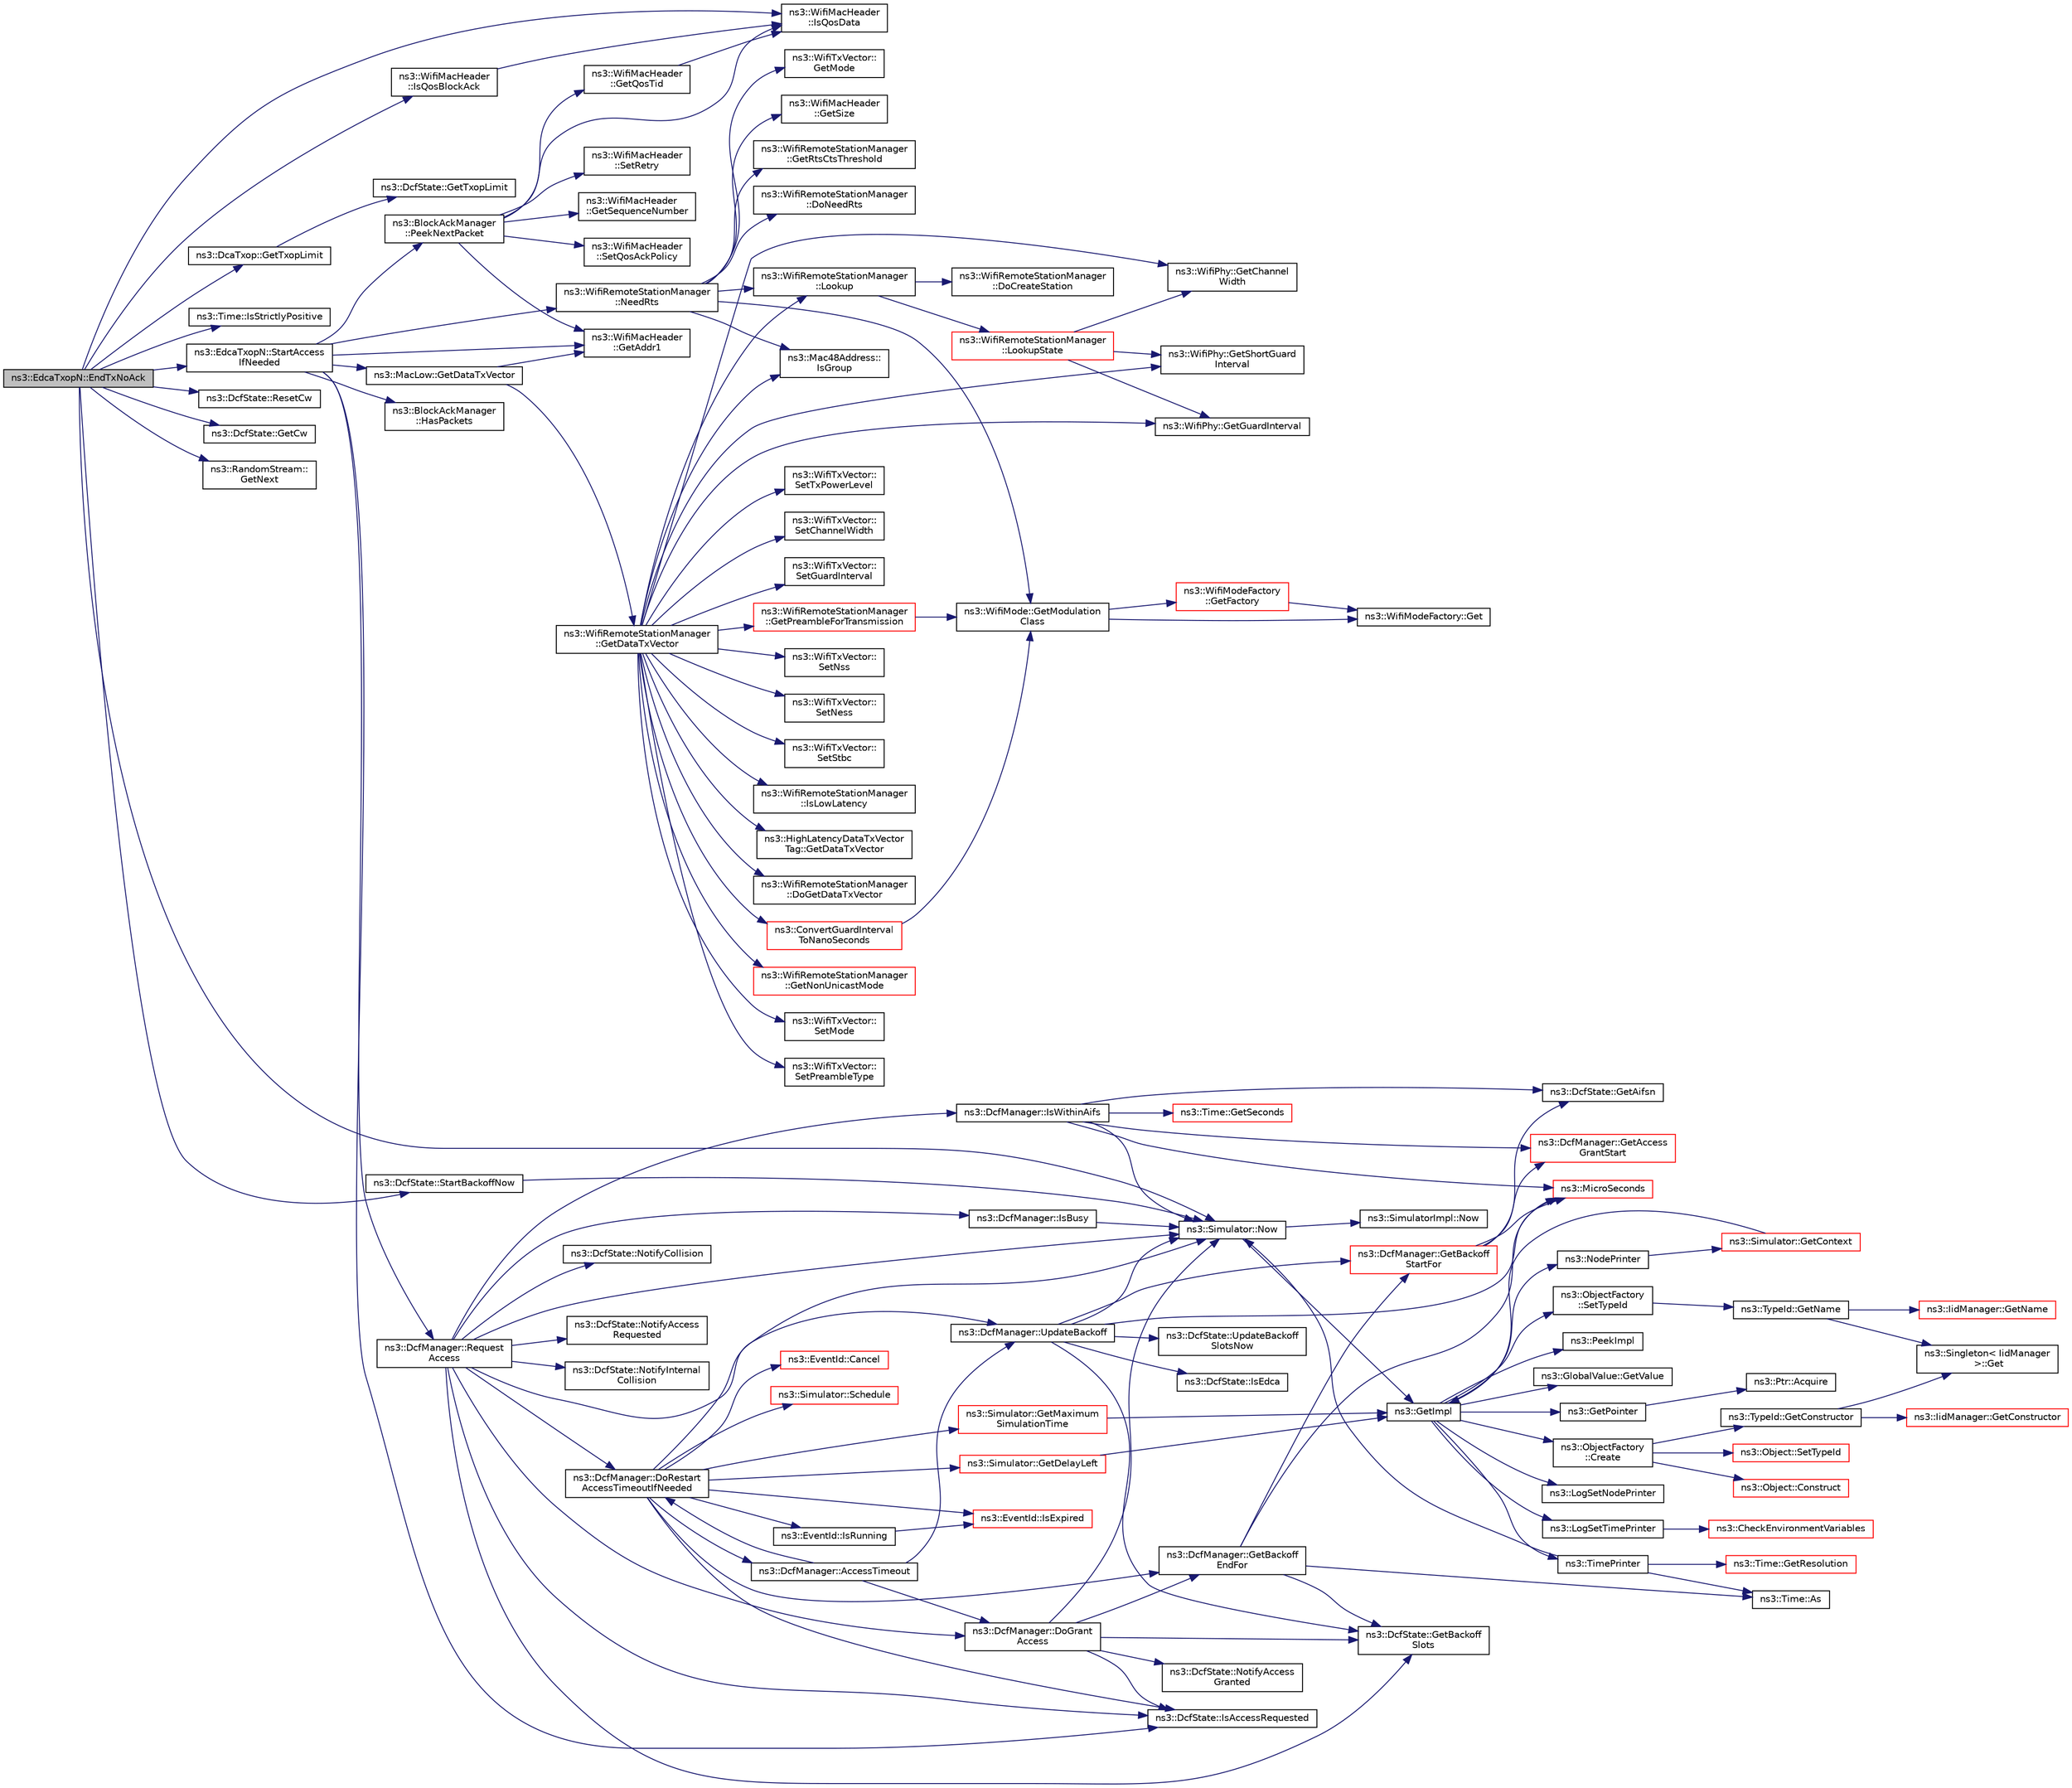 digraph "ns3::EdcaTxopN::EndTxNoAck"
{
  edge [fontname="Helvetica",fontsize="10",labelfontname="Helvetica",labelfontsize="10"];
  node [fontname="Helvetica",fontsize="10",shape=record];
  rankdir="LR";
  Node1 [label="ns3::EdcaTxopN::EndTxNoAck",height=0.2,width=0.4,color="black", fillcolor="grey75", style="filled", fontcolor="black"];
  Node1 -> Node2 [color="midnightblue",fontsize="10",style="solid"];
  Node2 [label="ns3::WifiMacHeader\l::IsQosData",height=0.2,width=0.4,color="black", fillcolor="white", style="filled",URL="$d2/d9b/classns3_1_1WifiMacHeader.html#a922e8c2b26023f2627ea19d9c4f4738b"];
  Node1 -> Node3 [color="midnightblue",fontsize="10",style="solid"];
  Node3 [label="ns3::WifiMacHeader\l::IsQosBlockAck",height=0.2,width=0.4,color="black", fillcolor="white", style="filled",URL="$d2/d9b/classns3_1_1WifiMacHeader.html#aaa152fcd66b795ee978cf48264b2c57e"];
  Node3 -> Node2 [color="midnightblue",fontsize="10",style="solid"];
  Node1 -> Node4 [color="midnightblue",fontsize="10",style="solid"];
  Node4 [label="ns3::DcaTxop::GetTxopLimit",height=0.2,width=0.4,color="black", fillcolor="white", style="filled",URL="$d3/d74/classns3_1_1DcaTxop.html#a0ccd95b29f66c25d0c1baf5437f90fcf"];
  Node4 -> Node5 [color="midnightblue",fontsize="10",style="solid"];
  Node5 [label="ns3::DcfState::GetTxopLimit",height=0.2,width=0.4,color="black", fillcolor="white", style="filled",URL="$df/dde/classns3_1_1DcfState.html#a12990c816a66d163a9ab86fc1e2d1b8a"];
  Node1 -> Node6 [color="midnightblue",fontsize="10",style="solid"];
  Node6 [label="ns3::Time::IsStrictlyPositive",height=0.2,width=0.4,color="black", fillcolor="white", style="filled",URL="$dc/d04/classns3_1_1Time.html#a725fcbc267127acfac451f9026c190c6"];
  Node1 -> Node7 [color="midnightblue",fontsize="10",style="solid"];
  Node7 [label="ns3::Simulator::Now",height=0.2,width=0.4,color="black", fillcolor="white", style="filled",URL="$d7/deb/classns3_1_1Simulator.html#ac3178fa975b419f7875e7105be122800"];
  Node7 -> Node8 [color="midnightblue",fontsize="10",style="solid"];
  Node8 [label="ns3::GetImpl",height=0.2,width=0.4,color="black", fillcolor="white", style="filled",URL="$d4/d8b/group__simulator.html#ga42eb4eddad41528d4d99794a3dae3fd0",tooltip="Get the SimulatorImpl singleton. "];
  Node8 -> Node9 [color="midnightblue",fontsize="10",style="solid"];
  Node9 [label="ns3::PeekImpl",height=0.2,width=0.4,color="black", fillcolor="white", style="filled",URL="$d4/d8b/group__simulator.html#ga233c5c38de117e4e4a5a9cd168694792",tooltip="Get the static SimulatorImpl instance. "];
  Node8 -> Node10 [color="midnightblue",fontsize="10",style="solid"];
  Node10 [label="ns3::GlobalValue::GetValue",height=0.2,width=0.4,color="black", fillcolor="white", style="filled",URL="$dc/d02/classns3_1_1GlobalValue.html#aa33773cb952ba3c285a03ae2c4769b84"];
  Node8 -> Node11 [color="midnightblue",fontsize="10",style="solid"];
  Node11 [label="ns3::ObjectFactory\l::SetTypeId",height=0.2,width=0.4,color="black", fillcolor="white", style="filled",URL="$d5/d0d/classns3_1_1ObjectFactory.html#a77dcd099064038a1eb7a6b8251229ec3"];
  Node11 -> Node12 [color="midnightblue",fontsize="10",style="solid"];
  Node12 [label="ns3::TypeId::GetName",height=0.2,width=0.4,color="black", fillcolor="white", style="filled",URL="$d6/d11/classns3_1_1TypeId.html#aa3c41c79ae428b3cb396a9c6bb3ef314"];
  Node12 -> Node13 [color="midnightblue",fontsize="10",style="solid"];
  Node13 [label="ns3::Singleton\< IidManager\l \>::Get",height=0.2,width=0.4,color="black", fillcolor="white", style="filled",URL="$d8/d77/classns3_1_1Singleton.html#a80a2cd3c25a27ea72add7a9f7a141ffa"];
  Node12 -> Node14 [color="midnightblue",fontsize="10",style="solid"];
  Node14 [label="ns3::IidManager::GetName",height=0.2,width=0.4,color="red", fillcolor="white", style="filled",URL="$d4/d1c/classns3_1_1IidManager.html#a5d68d0f0f44594dcdec239dbdb5bf53c"];
  Node8 -> Node15 [color="midnightblue",fontsize="10",style="solid"];
  Node15 [label="ns3::GetPointer",height=0.2,width=0.4,color="black", fillcolor="white", style="filled",URL="$d7/d2e/namespacens3.html#ab4e173cdfd43d17c1a40d5348510a670"];
  Node15 -> Node16 [color="midnightblue",fontsize="10",style="solid"];
  Node16 [label="ns3::Ptr::Acquire",height=0.2,width=0.4,color="black", fillcolor="white", style="filled",URL="$dc/d90/classns3_1_1Ptr.html#a9579b15e8c42dcdff5869d9d987562fb"];
  Node8 -> Node17 [color="midnightblue",fontsize="10",style="solid"];
  Node17 [label="ns3::ObjectFactory\l::Create",height=0.2,width=0.4,color="black", fillcolor="white", style="filled",URL="$d5/d0d/classns3_1_1ObjectFactory.html#a18152e93f0a6fe184ed7300cb31e9896"];
  Node17 -> Node18 [color="midnightblue",fontsize="10",style="solid"];
  Node18 [label="ns3::TypeId::GetConstructor",height=0.2,width=0.4,color="black", fillcolor="white", style="filled",URL="$d6/d11/classns3_1_1TypeId.html#ad9b0bc71ee7593a1ff23ff8d53938e95"];
  Node18 -> Node13 [color="midnightblue",fontsize="10",style="solid"];
  Node18 -> Node19 [color="midnightblue",fontsize="10",style="solid"];
  Node19 [label="ns3::IidManager::GetConstructor",height=0.2,width=0.4,color="red", fillcolor="white", style="filled",URL="$d4/d1c/classns3_1_1IidManager.html#ab10b30abe7efc5456b7930aab8638280"];
  Node17 -> Node20 [color="midnightblue",fontsize="10",style="solid"];
  Node20 [label="ns3::Object::SetTypeId",height=0.2,width=0.4,color="red", fillcolor="white", style="filled",URL="$d9/d77/classns3_1_1Object.html#a19b1ebd8ec8fe404845e665880a6c5ad"];
  Node17 -> Node21 [color="midnightblue",fontsize="10",style="solid"];
  Node21 [label="ns3::Object::Construct",height=0.2,width=0.4,color="red", fillcolor="white", style="filled",URL="$d9/d77/classns3_1_1Object.html#a636e8411dc5228771f45c9b805d348fa"];
  Node8 -> Node22 [color="midnightblue",fontsize="10",style="solid"];
  Node22 [label="ns3::LogSetTimePrinter",height=0.2,width=0.4,color="black", fillcolor="white", style="filled",URL="$d7/d2e/namespacens3.html#acf6a1749b3febc5a6a5b2b8620138d80"];
  Node22 -> Node23 [color="midnightblue",fontsize="10",style="solid"];
  Node23 [label="ns3::CheckEnvironmentVariables",height=0.2,width=0.4,color="red", fillcolor="white", style="filled",URL="$d8/dff/group__logging.html#gacdc0bdeb2d8a90089d4fb09c4b8569ff"];
  Node8 -> Node24 [color="midnightblue",fontsize="10",style="solid"];
  Node24 [label="ns3::TimePrinter",height=0.2,width=0.4,color="black", fillcolor="white", style="filled",URL="$d8/dff/group__logging.html#gaaad3642e8247a056cd83001d805b0812"];
  Node24 -> Node25 [color="midnightblue",fontsize="10",style="solid"];
  Node25 [label="ns3::Time::GetResolution",height=0.2,width=0.4,color="red", fillcolor="white", style="filled",URL="$dc/d04/classns3_1_1Time.html#a1444f0f08b5e19f031157609e32fcf98"];
  Node24 -> Node7 [color="midnightblue",fontsize="10",style="solid"];
  Node24 -> Node26 [color="midnightblue",fontsize="10",style="solid"];
  Node26 [label="ns3::Time::As",height=0.2,width=0.4,color="black", fillcolor="white", style="filled",URL="$dc/d04/classns3_1_1Time.html#a0bb1110638ce9938248bd07865a328ab"];
  Node8 -> Node27 [color="midnightblue",fontsize="10",style="solid"];
  Node27 [label="ns3::LogSetNodePrinter",height=0.2,width=0.4,color="black", fillcolor="white", style="filled",URL="$d7/d2e/namespacens3.html#aa6e659ca357c8309352fa0f146793810"];
  Node8 -> Node28 [color="midnightblue",fontsize="10",style="solid"];
  Node28 [label="ns3::NodePrinter",height=0.2,width=0.4,color="black", fillcolor="white", style="filled",URL="$d8/dff/group__logging.html#gaaffbf70ff3766cd62b8bbd9b140d2a1b"];
  Node28 -> Node29 [color="midnightblue",fontsize="10",style="solid"];
  Node29 [label="ns3::Simulator::GetContext",height=0.2,width=0.4,color="red", fillcolor="white", style="filled",URL="$d7/deb/classns3_1_1Simulator.html#a8514b74ee2c42916b351b33c4a963bb0"];
  Node29 -> Node8 [color="midnightblue",fontsize="10",style="solid"];
  Node7 -> Node30 [color="midnightblue",fontsize="10",style="solid"];
  Node30 [label="ns3::SimulatorImpl::Now",height=0.2,width=0.4,color="black", fillcolor="white", style="filled",URL="$d2/d19/classns3_1_1SimulatorImpl.html#aa516c50060846adc6fd316e83ef0797c"];
  Node1 -> Node31 [color="midnightblue",fontsize="10",style="solid"];
  Node31 [label="ns3::DcfState::ResetCw",height=0.2,width=0.4,color="black", fillcolor="white", style="filled",URL="$df/dde/classns3_1_1DcfState.html#ad40c89a598811d9dc88d6270b9d21e4f"];
  Node1 -> Node32 [color="midnightblue",fontsize="10",style="solid"];
  Node32 [label="ns3::DcfState::GetCw",height=0.2,width=0.4,color="black", fillcolor="white", style="filled",URL="$df/dde/classns3_1_1DcfState.html#a52aa14ed91f6ea7b137c4cd6cc2cd6ee"];
  Node1 -> Node33 [color="midnightblue",fontsize="10",style="solid"];
  Node33 [label="ns3::RandomStream::\lGetNext",height=0.2,width=0.4,color="black", fillcolor="white", style="filled",URL="$d2/d52/classns3_1_1RandomStream.html#a29375dd4bbb99a20fb297ca355d5811a"];
  Node1 -> Node34 [color="midnightblue",fontsize="10",style="solid"];
  Node34 [label="ns3::DcfState::StartBackoffNow",height=0.2,width=0.4,color="black", fillcolor="white", style="filled",URL="$df/dde/classns3_1_1DcfState.html#a687e3238b35778b630557bf0e1636dba"];
  Node34 -> Node7 [color="midnightblue",fontsize="10",style="solid"];
  Node1 -> Node35 [color="midnightblue",fontsize="10",style="solid"];
  Node35 [label="ns3::EdcaTxopN::StartAccess\lIfNeeded",height=0.2,width=0.4,color="black", fillcolor="white", style="filled",URL="$dc/db8/classns3_1_1EdcaTxopN.html#a28a7052f217ed15058697197350d9801"];
  Node35 -> Node36 [color="midnightblue",fontsize="10",style="solid"];
  Node36 [label="ns3::BlockAckManager\l::HasPackets",height=0.2,width=0.4,color="black", fillcolor="white", style="filled",URL="$d5/dec/classns3_1_1BlockAckManager.html#aa4d33e4f453efea9967dc2ebb7142210"];
  Node35 -> Node37 [color="midnightblue",fontsize="10",style="solid"];
  Node37 [label="ns3::DcfState::IsAccessRequested",height=0.2,width=0.4,color="black", fillcolor="white", style="filled",URL="$df/dde/classns3_1_1DcfState.html#a1a9959645698b0f3d65902b0e382cfa2"];
  Node35 -> Node38 [color="midnightblue",fontsize="10",style="solid"];
  Node38 [label="ns3::BlockAckManager\l::PeekNextPacket",height=0.2,width=0.4,color="black", fillcolor="white", style="filled",URL="$d5/dec/classns3_1_1BlockAckManager.html#a27160e30a1652c3a2cf4c0fca44f4166"];
  Node38 -> Node39 [color="midnightblue",fontsize="10",style="solid"];
  Node39 [label="ns3::WifiMacHeader\l::SetRetry",height=0.2,width=0.4,color="black", fillcolor="white", style="filled",URL="$d2/d9b/classns3_1_1WifiMacHeader.html#a885db0be16b199a3e40388c0a70f2f99"];
  Node38 -> Node2 [color="midnightblue",fontsize="10",style="solid"];
  Node38 -> Node40 [color="midnightblue",fontsize="10",style="solid"];
  Node40 [label="ns3::WifiMacHeader\l::GetQosTid",height=0.2,width=0.4,color="black", fillcolor="white", style="filled",URL="$d2/d9b/classns3_1_1WifiMacHeader.html#a2b3faf14ac0d16a29729a2336afd7662"];
  Node40 -> Node2 [color="midnightblue",fontsize="10",style="solid"];
  Node38 -> Node41 [color="midnightblue",fontsize="10",style="solid"];
  Node41 [label="ns3::WifiMacHeader\l::GetAddr1",height=0.2,width=0.4,color="black", fillcolor="white", style="filled",URL="$d2/d9b/classns3_1_1WifiMacHeader.html#a5ddcfd82e7c5a17ffea5be9246544530"];
  Node38 -> Node42 [color="midnightblue",fontsize="10",style="solid"];
  Node42 [label="ns3::WifiMacHeader\l::GetSequenceNumber",height=0.2,width=0.4,color="black", fillcolor="white", style="filled",URL="$d2/d9b/classns3_1_1WifiMacHeader.html#aa202a29c2d6aebe9b3d589e58cbd17bb"];
  Node38 -> Node43 [color="midnightblue",fontsize="10",style="solid"];
  Node43 [label="ns3::WifiMacHeader\l::SetQosAckPolicy",height=0.2,width=0.4,color="black", fillcolor="white", style="filled",URL="$d2/d9b/classns3_1_1WifiMacHeader.html#a0f884f7997eaf10238ad3c2367332e82"];
  Node35 -> Node44 [color="midnightblue",fontsize="10",style="solid"];
  Node44 [label="ns3::WifiRemoteStationManager\l::NeedRts",height=0.2,width=0.4,color="black", fillcolor="white", style="filled",URL="$d6/d65/classns3_1_1WifiRemoteStationManager.html#a1552c041e2344e355e9a28859054db27"];
  Node44 -> Node45 [color="midnightblue",fontsize="10",style="solid"];
  Node45 [label="ns3::WifiTxVector::\lGetMode",height=0.2,width=0.4,color="black", fillcolor="white", style="filled",URL="$d0/d58/classns3_1_1WifiTxVector.html#a497b1f11cad4b8b26251dfa07c9ad1d6"];
  Node44 -> Node46 [color="midnightblue",fontsize="10",style="solid"];
  Node46 [label="ns3::Mac48Address::\lIsGroup",height=0.2,width=0.4,color="black", fillcolor="white", style="filled",URL="$db/dee/classns3_1_1Mac48Address.html#ae191b13b8ecd9d138c2301483ab826e8"];
  Node44 -> Node47 [color="midnightblue",fontsize="10",style="solid"];
  Node47 [label="ns3::WifiMode::GetModulation\lClass",height=0.2,width=0.4,color="black", fillcolor="white", style="filled",URL="$d5/d56/classns3_1_1WifiMode.html#a7941cd2a0bc8d2ba68ba6a12c7e2c42a"];
  Node47 -> Node48 [color="midnightblue",fontsize="10",style="solid"];
  Node48 [label="ns3::WifiModeFactory\l::GetFactory",height=0.2,width=0.4,color="red", fillcolor="white", style="filled",URL="$d2/dcd/classns3_1_1WifiModeFactory.html#a9c6f695d733355dee8d74bd1709868fc"];
  Node48 -> Node49 [color="midnightblue",fontsize="10",style="solid"];
  Node49 [label="ns3::WifiModeFactory::Get",height=0.2,width=0.4,color="black", fillcolor="white", style="filled",URL="$d2/dcd/classns3_1_1WifiModeFactory.html#a3086868810ff4347e31c63027726f544"];
  Node47 -> Node49 [color="midnightblue",fontsize="10",style="solid"];
  Node44 -> Node50 [color="midnightblue",fontsize="10",style="solid"];
  Node50 [label="ns3::WifiMacHeader\l::GetSize",height=0.2,width=0.4,color="black", fillcolor="white", style="filled",URL="$d2/d9b/classns3_1_1WifiMacHeader.html#ac9bc562c4b257b464c96cfdf7d7becdf"];
  Node44 -> Node51 [color="midnightblue",fontsize="10",style="solid"];
  Node51 [label="ns3::WifiRemoteStationManager\l::GetRtsCtsThreshold",height=0.2,width=0.4,color="black", fillcolor="white", style="filled",URL="$d6/d65/classns3_1_1WifiRemoteStationManager.html#a0b75b7a9caa37975939cf718442a2330"];
  Node44 -> Node52 [color="midnightblue",fontsize="10",style="solid"];
  Node52 [label="ns3::WifiRemoteStationManager\l::DoNeedRts",height=0.2,width=0.4,color="black", fillcolor="white", style="filled",URL="$d6/d65/classns3_1_1WifiRemoteStationManager.html#a801d336a9e8666df323cf4ea13055001"];
  Node44 -> Node53 [color="midnightblue",fontsize="10",style="solid"];
  Node53 [label="ns3::WifiRemoteStationManager\l::Lookup",height=0.2,width=0.4,color="black", fillcolor="white", style="filled",URL="$d6/d65/classns3_1_1WifiRemoteStationManager.html#a30e6f16aff4b23cec95e3086faad7983"];
  Node53 -> Node54 [color="midnightblue",fontsize="10",style="solid"];
  Node54 [label="ns3::WifiRemoteStationManager\l::LookupState",height=0.2,width=0.4,color="red", fillcolor="white", style="filled",URL="$d6/d65/classns3_1_1WifiRemoteStationManager.html#aa92633f587338f32789e9210c82c6815"];
  Node54 -> Node55 [color="midnightblue",fontsize="10",style="solid"];
  Node55 [label="ns3::WifiPhy::GetChannel\lWidth",height=0.2,width=0.4,color="black", fillcolor="white", style="filled",URL="$d6/d5a/classns3_1_1WifiPhy.html#a4a5d5009b3b3308f2baeed42a2007189"];
  Node54 -> Node56 [color="midnightblue",fontsize="10",style="solid"];
  Node56 [label="ns3::WifiPhy::GetShortGuard\lInterval",height=0.2,width=0.4,color="black", fillcolor="white", style="filled",URL="$d6/d5a/classns3_1_1WifiPhy.html#ae907e448ace9df4d647c8f97bbec23fc"];
  Node54 -> Node57 [color="midnightblue",fontsize="10",style="solid"];
  Node57 [label="ns3::WifiPhy::GetGuardInterval",height=0.2,width=0.4,color="black", fillcolor="white", style="filled",URL="$d6/d5a/classns3_1_1WifiPhy.html#adb22fbf368dfbf0864f08319d8fcb86e"];
  Node53 -> Node58 [color="midnightblue",fontsize="10",style="solid"];
  Node58 [label="ns3::WifiRemoteStationManager\l::DoCreateStation",height=0.2,width=0.4,color="black", fillcolor="white", style="filled",URL="$d6/d65/classns3_1_1WifiRemoteStationManager.html#a63dfc98d85d14b9e6b6314c7648c6a7d"];
  Node35 -> Node41 [color="midnightblue",fontsize="10",style="solid"];
  Node35 -> Node59 [color="midnightblue",fontsize="10",style="solid"];
  Node59 [label="ns3::MacLow::GetDataTxVector",height=0.2,width=0.4,color="black", fillcolor="white", style="filled",URL="$d3/da6/classns3_1_1MacLow.html#a04bad04eade9ff1de0940b01c5bcf514"];
  Node59 -> Node41 [color="midnightblue",fontsize="10",style="solid"];
  Node59 -> Node60 [color="midnightblue",fontsize="10",style="solid"];
  Node60 [label="ns3::WifiRemoteStationManager\l::GetDataTxVector",height=0.2,width=0.4,color="black", fillcolor="white", style="filled",URL="$d6/d65/classns3_1_1WifiRemoteStationManager.html#ad81efbe48611977c8cea482721fd823b"];
  Node60 -> Node46 [color="midnightblue",fontsize="10",style="solid"];
  Node60 -> Node61 [color="midnightblue",fontsize="10",style="solid"];
  Node61 [label="ns3::WifiRemoteStationManager\l::GetNonUnicastMode",height=0.2,width=0.4,color="red", fillcolor="white", style="filled",URL="$d6/d65/classns3_1_1WifiRemoteStationManager.html#aafc2c1d9f4f8ee7763e298aec352e67b"];
  Node60 -> Node62 [color="midnightblue",fontsize="10",style="solid"];
  Node62 [label="ns3::WifiTxVector::\lSetMode",height=0.2,width=0.4,color="black", fillcolor="white", style="filled",URL="$d0/d58/classns3_1_1WifiTxVector.html#af39f17fec348c22f8c963bcb6bb5fc53"];
  Node60 -> Node63 [color="midnightblue",fontsize="10",style="solid"];
  Node63 [label="ns3::WifiTxVector::\lSetPreambleType",height=0.2,width=0.4,color="black", fillcolor="white", style="filled",URL="$d0/d58/classns3_1_1WifiTxVector.html#afa5117513e1a7bfa717c3d7556192525"];
  Node60 -> Node64 [color="midnightblue",fontsize="10",style="solid"];
  Node64 [label="ns3::WifiRemoteStationManager\l::GetPreambleForTransmission",height=0.2,width=0.4,color="red", fillcolor="white", style="filled",URL="$d6/d65/classns3_1_1WifiRemoteStationManager.html#a0f44967cbd7488baada4802ebc642110"];
  Node64 -> Node47 [color="midnightblue",fontsize="10",style="solid"];
  Node60 -> Node65 [color="midnightblue",fontsize="10",style="solid"];
  Node65 [label="ns3::WifiTxVector::\lSetTxPowerLevel",height=0.2,width=0.4,color="black", fillcolor="white", style="filled",URL="$d0/d58/classns3_1_1WifiTxVector.html#a25743cd89a5cb95ec22a9e584fa044f3"];
  Node60 -> Node66 [color="midnightblue",fontsize="10",style="solid"];
  Node66 [label="ns3::WifiTxVector::\lSetChannelWidth",height=0.2,width=0.4,color="black", fillcolor="white", style="filled",URL="$d0/d58/classns3_1_1WifiTxVector.html#a0af265bb9df36ba4012847160a23741d"];
  Node60 -> Node55 [color="midnightblue",fontsize="10",style="solid"];
  Node60 -> Node67 [color="midnightblue",fontsize="10",style="solid"];
  Node67 [label="ns3::WifiTxVector::\lSetGuardInterval",height=0.2,width=0.4,color="black", fillcolor="white", style="filled",URL="$d0/d58/classns3_1_1WifiTxVector.html#a40280b31baf8d7cef1a7234715969d06"];
  Node60 -> Node68 [color="midnightblue",fontsize="10",style="solid"];
  Node68 [label="ns3::ConvertGuardInterval\lToNanoSeconds",height=0.2,width=0.4,color="red", fillcolor="white", style="filled",URL="$d7/d2e/namespacens3.html#a55676b01ef86544fd12cc854f9a32b2b"];
  Node68 -> Node47 [color="midnightblue",fontsize="10",style="solid"];
  Node60 -> Node56 [color="midnightblue",fontsize="10",style="solid"];
  Node60 -> Node57 [color="midnightblue",fontsize="10",style="solid"];
  Node60 -> Node69 [color="midnightblue",fontsize="10",style="solid"];
  Node69 [label="ns3::WifiTxVector::\lSetNss",height=0.2,width=0.4,color="black", fillcolor="white", style="filled",URL="$d0/d58/classns3_1_1WifiTxVector.html#af6b333491a8b20c064d8d1ad35381194"];
  Node60 -> Node70 [color="midnightblue",fontsize="10",style="solid"];
  Node70 [label="ns3::WifiTxVector::\lSetNess",height=0.2,width=0.4,color="black", fillcolor="white", style="filled",URL="$d0/d58/classns3_1_1WifiTxVector.html#a0402388fb5dc590075a4560daf294bf3"];
  Node60 -> Node71 [color="midnightblue",fontsize="10",style="solid"];
  Node71 [label="ns3::WifiTxVector::\lSetStbc",height=0.2,width=0.4,color="black", fillcolor="white", style="filled",URL="$d0/d58/classns3_1_1WifiTxVector.html#a03db79f733c3f5d36c1816f43eebe62a"];
  Node60 -> Node72 [color="midnightblue",fontsize="10",style="solid"];
  Node72 [label="ns3::WifiRemoteStationManager\l::IsLowLatency",height=0.2,width=0.4,color="black", fillcolor="white", style="filled",URL="$d6/d65/classns3_1_1WifiRemoteStationManager.html#a3b5ae71dce8e994b493ddfdb1d2f57f6"];
  Node60 -> Node73 [color="midnightblue",fontsize="10",style="solid"];
  Node73 [label="ns3::HighLatencyDataTxVector\lTag::GetDataTxVector",height=0.2,width=0.4,color="black", fillcolor="white", style="filled",URL="$db/dd4/classns3_1_1HighLatencyDataTxVectorTag.html#a08b0ea7153943b319d8fe5c1a9f3aef8"];
  Node60 -> Node74 [color="midnightblue",fontsize="10",style="solid"];
  Node74 [label="ns3::WifiRemoteStationManager\l::DoGetDataTxVector",height=0.2,width=0.4,color="black", fillcolor="white", style="filled",URL="$d6/d65/classns3_1_1WifiRemoteStationManager.html#a5a6b2bfcd4959da43c54f0072bd01202"];
  Node60 -> Node53 [color="midnightblue",fontsize="10",style="solid"];
  Node35 -> Node75 [color="midnightblue",fontsize="10",style="solid"];
  Node75 [label="ns3::DcfManager::Request\lAccess",height=0.2,width=0.4,color="black", fillcolor="white", style="filled",URL="$de/d60/classns3_1_1DcfManager.html#a34f321cc7651b9bc9ac254af83521363"];
  Node75 -> Node76 [color="midnightblue",fontsize="10",style="solid"];
  Node76 [label="ns3::DcfManager::UpdateBackoff",height=0.2,width=0.4,color="black", fillcolor="white", style="filled",URL="$de/d60/classns3_1_1DcfManager.html#a8fb01b9608eeab857a38935045fd98b8"];
  Node76 -> Node77 [color="midnightblue",fontsize="10",style="solid"];
  Node77 [label="ns3::DcfManager::GetBackoff\lStartFor",height=0.2,width=0.4,color="red", fillcolor="white", style="filled",URL="$de/d60/classns3_1_1DcfManager.html#a2c9e42c87d864900d9b1b0b76ea1c2ea"];
  Node77 -> Node78 [color="midnightblue",fontsize="10",style="solid"];
  Node78 [label="ns3::DcfManager::GetAccess\lGrantStart",height=0.2,width=0.4,color="red", fillcolor="white", style="filled",URL="$de/d60/classns3_1_1DcfManager.html#a6d98325e441871874382b63ee2674de3"];
  Node77 -> Node79 [color="midnightblue",fontsize="10",style="solid"];
  Node79 [label="ns3::MicroSeconds",height=0.2,width=0.4,color="red", fillcolor="white", style="filled",URL="$d1/dec/group__timecivil.html#ga17465a639c8d1464e76538afdd78a9f0"];
  Node77 -> Node80 [color="midnightblue",fontsize="10",style="solid"];
  Node80 [label="ns3::DcfState::GetAifsn",height=0.2,width=0.4,color="black", fillcolor="white", style="filled",URL="$df/dde/classns3_1_1DcfState.html#ad33189714372036a6bfee6c3dfc1bacb"];
  Node76 -> Node7 [color="midnightblue",fontsize="10",style="solid"];
  Node76 -> Node81 [color="midnightblue",fontsize="10",style="solid"];
  Node81 [label="ns3::DcfState::IsEdca",height=0.2,width=0.4,color="black", fillcolor="white", style="filled",URL="$df/dde/classns3_1_1DcfState.html#a850a3c673f0af61d0a5276a48db94eb7"];
  Node76 -> Node82 [color="midnightblue",fontsize="10",style="solid"];
  Node82 [label="ns3::DcfState::GetBackoff\lSlots",height=0.2,width=0.4,color="black", fillcolor="white", style="filled",URL="$df/dde/classns3_1_1DcfState.html#a8dcc74fcb8e2599d90eec9878db4015a"];
  Node76 -> Node79 [color="midnightblue",fontsize="10",style="solid"];
  Node76 -> Node83 [color="midnightblue",fontsize="10",style="solid"];
  Node83 [label="ns3::DcfState::UpdateBackoff\lSlotsNow",height=0.2,width=0.4,color="black", fillcolor="white", style="filled",URL="$df/dde/classns3_1_1DcfState.html#a29a5e7f09f98e5ac38d83d6341d71e1c"];
  Node75 -> Node37 [color="midnightblue",fontsize="10",style="solid"];
  Node75 -> Node84 [color="midnightblue",fontsize="10",style="solid"];
  Node84 [label="ns3::DcfState::NotifyAccess\lRequested",height=0.2,width=0.4,color="black", fillcolor="white", style="filled",URL="$df/dde/classns3_1_1DcfState.html#aed43f8911743ab0120fd262832879299"];
  Node75 -> Node7 [color="midnightblue",fontsize="10",style="solid"];
  Node75 -> Node85 [color="midnightblue",fontsize="10",style="solid"];
  Node85 [label="ns3::DcfState::NotifyInternal\lCollision",height=0.2,width=0.4,color="black", fillcolor="white", style="filled",URL="$df/dde/classns3_1_1DcfState.html#a984d94190f3f3b497f45ddcae512e16c"];
  Node75 -> Node86 [color="midnightblue",fontsize="10",style="solid"];
  Node86 [label="ns3::DcfManager::DoRestart\lAccessTimeoutIfNeeded",height=0.2,width=0.4,color="black", fillcolor="white", style="filled",URL="$de/d60/classns3_1_1DcfManager.html#a26764cee2de83e5293284ee40e447506"];
  Node86 -> Node87 [color="midnightblue",fontsize="10",style="solid"];
  Node87 [label="ns3::Simulator::GetMaximum\lSimulationTime",height=0.2,width=0.4,color="red", fillcolor="white", style="filled",URL="$d7/deb/classns3_1_1Simulator.html#aa8dbab888dca7bf3528421d2c5e67f99"];
  Node87 -> Node8 [color="midnightblue",fontsize="10",style="solid"];
  Node86 -> Node37 [color="midnightblue",fontsize="10",style="solid"];
  Node86 -> Node88 [color="midnightblue",fontsize="10",style="solid"];
  Node88 [label="ns3::DcfManager::GetBackoff\lEndFor",height=0.2,width=0.4,color="black", fillcolor="white", style="filled",URL="$de/d60/classns3_1_1DcfManager.html#a2a7e76982a4ebc1c2df5608efc111c33"];
  Node88 -> Node77 [color="midnightblue",fontsize="10",style="solid"];
  Node88 -> Node79 [color="midnightblue",fontsize="10",style="solid"];
  Node88 -> Node82 [color="midnightblue",fontsize="10",style="solid"];
  Node88 -> Node26 [color="midnightblue",fontsize="10",style="solid"];
  Node86 -> Node7 [color="midnightblue",fontsize="10",style="solid"];
  Node86 -> Node89 [color="midnightblue",fontsize="10",style="solid"];
  Node89 [label="ns3::EventId::IsRunning",height=0.2,width=0.4,color="black", fillcolor="white", style="filled",URL="$d1/df8/classns3_1_1EventId.html#aabf8476d1a080c199ea0c6aa9ccea372"];
  Node89 -> Node90 [color="midnightblue",fontsize="10",style="solid"];
  Node90 [label="ns3::EventId::IsExpired",height=0.2,width=0.4,color="red", fillcolor="white", style="filled",URL="$d1/df8/classns3_1_1EventId.html#a5c30c92e7c1c34b4e8505cc07ed71b02"];
  Node86 -> Node91 [color="midnightblue",fontsize="10",style="solid"];
  Node91 [label="ns3::Simulator::GetDelayLeft",height=0.2,width=0.4,color="red", fillcolor="white", style="filled",URL="$d7/deb/classns3_1_1Simulator.html#af2c7b4285454aa5062bd2df2bb7a7ab9"];
  Node91 -> Node8 [color="midnightblue",fontsize="10",style="solid"];
  Node86 -> Node92 [color="midnightblue",fontsize="10",style="solid"];
  Node92 [label="ns3::EventId::Cancel",height=0.2,width=0.4,color="red", fillcolor="white", style="filled",URL="$d1/df8/classns3_1_1EventId.html#a993ae94e48e014e1afd47edb16db7a11"];
  Node86 -> Node90 [color="midnightblue",fontsize="10",style="solid"];
  Node86 -> Node93 [color="midnightblue",fontsize="10",style="solid"];
  Node93 [label="ns3::Simulator::Schedule",height=0.2,width=0.4,color="red", fillcolor="white", style="filled",URL="$d7/deb/classns3_1_1Simulator.html#a671882c894a08af4a5e91181bf1eec13"];
  Node86 -> Node94 [color="midnightblue",fontsize="10",style="solid"];
  Node94 [label="ns3::DcfManager::AccessTimeout",height=0.2,width=0.4,color="black", fillcolor="white", style="filled",URL="$de/d60/classns3_1_1DcfManager.html#a7e45f4a0d0869e8d82cb0f6244627738"];
  Node94 -> Node76 [color="midnightblue",fontsize="10",style="solid"];
  Node94 -> Node95 [color="midnightblue",fontsize="10",style="solid"];
  Node95 [label="ns3::DcfManager::DoGrant\lAccess",height=0.2,width=0.4,color="black", fillcolor="white", style="filled",URL="$de/d60/classns3_1_1DcfManager.html#ada5b0a54a00b77705d638b6ef457ba13"];
  Node95 -> Node37 [color="midnightblue",fontsize="10",style="solid"];
  Node95 -> Node88 [color="midnightblue",fontsize="10",style="solid"];
  Node95 -> Node7 [color="midnightblue",fontsize="10",style="solid"];
  Node95 -> Node82 [color="midnightblue",fontsize="10",style="solid"];
  Node95 -> Node96 [color="midnightblue",fontsize="10",style="solid"];
  Node96 [label="ns3::DcfState::NotifyAccess\lGranted",height=0.2,width=0.4,color="black", fillcolor="white", style="filled",URL="$df/dde/classns3_1_1DcfState.html#ab1e86215d2e81b51c769c687a782a92c"];
  Node94 -> Node86 [color="midnightblue",fontsize="10",style="solid"];
  Node75 -> Node82 [color="midnightblue",fontsize="10",style="solid"];
  Node75 -> Node97 [color="midnightblue",fontsize="10",style="solid"];
  Node97 [label="ns3::DcfManager::IsBusy",height=0.2,width=0.4,color="black", fillcolor="white", style="filled",URL="$de/d60/classns3_1_1DcfManager.html#a999e1243d1fb59c3d3a4b06e143782d8"];
  Node97 -> Node7 [color="midnightblue",fontsize="10",style="solid"];
  Node75 -> Node98 [color="midnightblue",fontsize="10",style="solid"];
  Node98 [label="ns3::DcfState::NotifyCollision",height=0.2,width=0.4,color="black", fillcolor="white", style="filled",URL="$df/dde/classns3_1_1DcfState.html#ab584f43178254676535f32bd93c52867"];
  Node75 -> Node99 [color="midnightblue",fontsize="10",style="solid"];
  Node99 [label="ns3::DcfManager::IsWithinAifs",height=0.2,width=0.4,color="black", fillcolor="white", style="filled",URL="$de/d60/classns3_1_1DcfManager.html#a77fe675d87a17ce5d6a858badb5e4c74"];
  Node99 -> Node78 [color="midnightblue",fontsize="10",style="solid"];
  Node99 -> Node79 [color="midnightblue",fontsize="10",style="solid"];
  Node99 -> Node80 [color="midnightblue",fontsize="10",style="solid"];
  Node99 -> Node7 [color="midnightblue",fontsize="10",style="solid"];
  Node99 -> Node100 [color="midnightblue",fontsize="10",style="solid"];
  Node100 [label="ns3::Time::GetSeconds",height=0.2,width=0.4,color="red", fillcolor="white", style="filled",URL="$dc/d04/classns3_1_1Time.html#a8f20d5c3b0902d7b4320982f340b57c8"];
  Node75 -> Node95 [color="midnightblue",fontsize="10",style="solid"];
}
